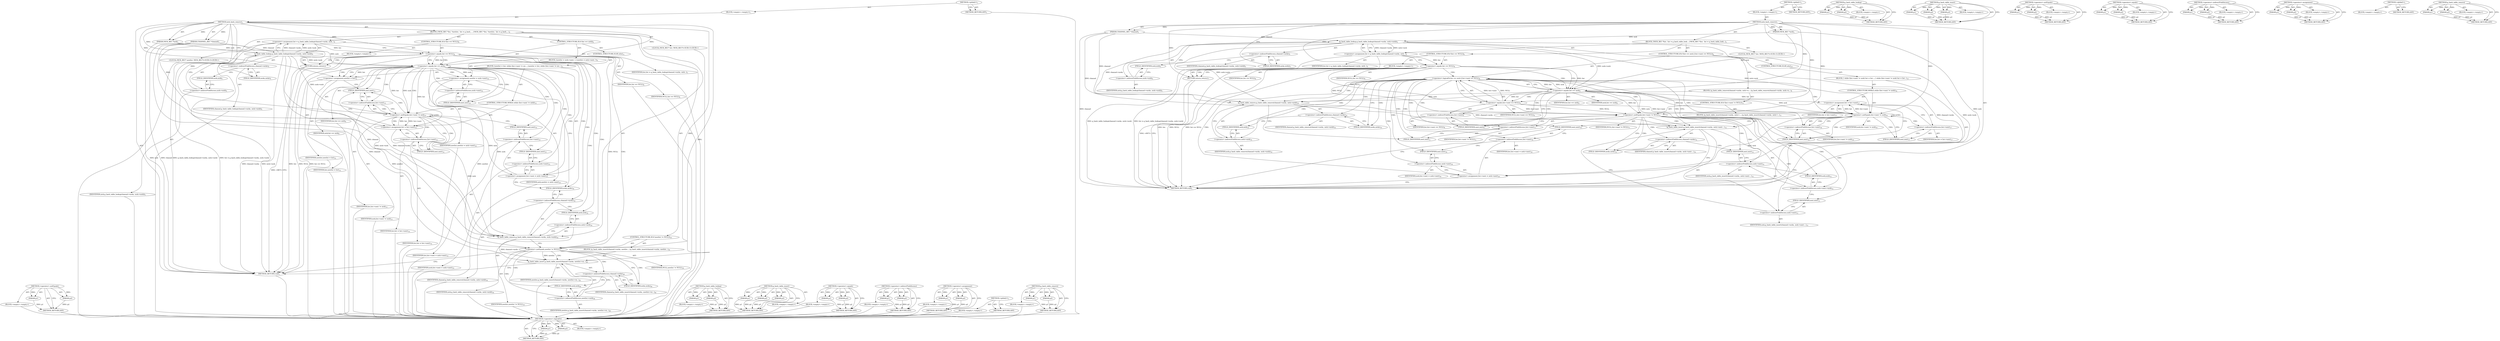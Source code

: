 digraph "g_hash_table_remove" {
vulnerable_124 [label=<(METHOD,&lt;operator&gt;.logicalOr)>];
vulnerable_125 [label=<(PARAM,p1)>];
vulnerable_126 [label=<(PARAM,p2)>];
vulnerable_127 [label=<(BLOCK,&lt;empty&gt;,&lt;empty&gt;)>];
vulnerable_128 [label=<(METHOD_RETURN,ANY)>];
vulnerable_6 [label=<(METHOD,&lt;global&gt;)<SUB>1</SUB>>];
vulnerable_7 [label=<(BLOCK,&lt;empty&gt;,&lt;empty&gt;)<SUB>1</SUB>>];
vulnerable_8 [label=<(METHOD,nick_hash_remove)<SUB>1</SUB>>];
vulnerable_9 [label=<(PARAM,CHANNEL_REC *channel)<SUB>1</SUB>>];
vulnerable_10 [label=<(PARAM,NICK_REC *nick)<SUB>1</SUB>>];
vulnerable_11 [label=<(BLOCK,{
	NICK_REC *list;
 
 	list = g_hash_table_look...,{
	NICK_REC *list;
 
 	list = g_hash_table_look...)<SUB>2</SUB>>];
vulnerable_12 [label="<(LOCAL,NICK_REC* list: NICK_REC*)<SUB>3</SUB>>"];
vulnerable_13 [label=<(&lt;operator&gt;.assignment,list = g_hash_table_lookup(channel-&gt;nicks, nick...)<SUB>5</SUB>>];
vulnerable_14 [label=<(IDENTIFIER,list,list = g_hash_table_lookup(channel-&gt;nicks, nick...)<SUB>5</SUB>>];
vulnerable_15 [label=<(g_hash_table_lookup,g_hash_table_lookup(channel-&gt;nicks, nick-&gt;nick))<SUB>5</SUB>>];
vulnerable_16 [label=<(&lt;operator&gt;.indirectFieldAccess,channel-&gt;nicks)<SUB>5</SUB>>];
vulnerable_17 [label=<(IDENTIFIER,channel,g_hash_table_lookup(channel-&gt;nicks, nick-&gt;nick))<SUB>5</SUB>>];
vulnerable_18 [label=<(FIELD_IDENTIFIER,nicks,nicks)<SUB>5</SUB>>];
vulnerable_19 [label=<(&lt;operator&gt;.indirectFieldAccess,nick-&gt;nick)<SUB>5</SUB>>];
vulnerable_20 [label=<(IDENTIFIER,nick,g_hash_table_lookup(channel-&gt;nicks, nick-&gt;nick))<SUB>5</SUB>>];
vulnerable_21 [label=<(FIELD_IDENTIFIER,nick,nick)<SUB>5</SUB>>];
vulnerable_22 [label=<(CONTROL_STRUCTURE,IF,if (list == NULL))<SUB>6</SUB>>];
vulnerable_23 [label=<(&lt;operator&gt;.equals,list == NULL)<SUB>6</SUB>>];
vulnerable_24 [label=<(IDENTIFIER,list,list == NULL)<SUB>6</SUB>>];
vulnerable_25 [label=<(IDENTIFIER,NULL,list == NULL)<SUB>6</SUB>>];
vulnerable_26 [label=<(BLOCK,&lt;empty&gt;,&lt;empty&gt;)<SUB>7</SUB>>];
vulnerable_27 [label=<(RETURN,return;,return;)<SUB>7</SUB>>];
vulnerable_28 [label=<(CONTROL_STRUCTURE,IF,if (list == nick || list-&gt;next == NULL))<SUB>9</SUB>>];
vulnerable_29 [label=<(&lt;operator&gt;.logicalOr,list == nick || list-&gt;next == NULL)<SUB>9</SUB>>];
vulnerable_30 [label=<(&lt;operator&gt;.equals,list == nick)<SUB>9</SUB>>];
vulnerable_31 [label=<(IDENTIFIER,list,list == nick)<SUB>9</SUB>>];
vulnerable_32 [label=<(IDENTIFIER,nick,list == nick)<SUB>9</SUB>>];
vulnerable_33 [label=<(&lt;operator&gt;.equals,list-&gt;next == NULL)<SUB>9</SUB>>];
vulnerable_34 [label=<(&lt;operator&gt;.indirectFieldAccess,list-&gt;next)<SUB>9</SUB>>];
vulnerable_35 [label=<(IDENTIFIER,list,list-&gt;next == NULL)<SUB>9</SUB>>];
vulnerable_36 [label=<(FIELD_IDENTIFIER,next,next)<SUB>9</SUB>>];
vulnerable_37 [label=<(IDENTIFIER,NULL,list-&gt;next == NULL)<SUB>9</SUB>>];
vulnerable_38 [label=<(BLOCK,{
		g_hash_table_remove(channel-&gt;nicks, nick-&gt;n...,{
		g_hash_table_remove(channel-&gt;nicks, nick-&gt;n...)<SUB>9</SUB>>];
vulnerable_39 [label=<(g_hash_table_remove,g_hash_table_remove(channel-&gt;nicks, nick-&gt;nick))<SUB>10</SUB>>];
vulnerable_40 [label=<(&lt;operator&gt;.indirectFieldAccess,channel-&gt;nicks)<SUB>10</SUB>>];
vulnerable_41 [label=<(IDENTIFIER,channel,g_hash_table_remove(channel-&gt;nicks, nick-&gt;nick))<SUB>10</SUB>>];
vulnerable_42 [label=<(FIELD_IDENTIFIER,nicks,nicks)<SUB>10</SUB>>];
vulnerable_43 [label=<(&lt;operator&gt;.indirectFieldAccess,nick-&gt;nick)<SUB>10</SUB>>];
vulnerable_44 [label=<(IDENTIFIER,nick,g_hash_table_remove(channel-&gt;nicks, nick-&gt;nick))<SUB>10</SUB>>];
vulnerable_45 [label=<(FIELD_IDENTIFIER,nick,nick)<SUB>10</SUB>>];
vulnerable_46 [label=<(CONTROL_STRUCTURE,IF,if (list-&gt;next != NULL))<SUB>11</SUB>>];
vulnerable_47 [label=<(&lt;operator&gt;.notEquals,list-&gt;next != NULL)<SUB>11</SUB>>];
vulnerable_48 [label=<(&lt;operator&gt;.indirectFieldAccess,list-&gt;next)<SUB>11</SUB>>];
vulnerable_49 [label=<(IDENTIFIER,list,list-&gt;next != NULL)<SUB>11</SUB>>];
vulnerable_50 [label=<(FIELD_IDENTIFIER,next,next)<SUB>11</SUB>>];
vulnerable_51 [label=<(IDENTIFIER,NULL,list-&gt;next != NULL)<SUB>11</SUB>>];
vulnerable_52 [label=<(BLOCK,{
			g_hash_table_insert(channel-&gt;nicks, nick-&gt;...,{
			g_hash_table_insert(channel-&gt;nicks, nick-&gt;...)<SUB>11</SUB>>];
vulnerable_53 [label=<(g_hash_table_insert,g_hash_table_insert(channel-&gt;nicks, nick-&gt;next-...)<SUB>12</SUB>>];
vulnerable_54 [label=<(&lt;operator&gt;.indirectFieldAccess,channel-&gt;nicks)<SUB>12</SUB>>];
vulnerable_55 [label=<(IDENTIFIER,channel,g_hash_table_insert(channel-&gt;nicks, nick-&gt;next-...)<SUB>12</SUB>>];
vulnerable_56 [label=<(FIELD_IDENTIFIER,nicks,nicks)<SUB>12</SUB>>];
vulnerable_57 [label=<(&lt;operator&gt;.indirectFieldAccess,nick-&gt;next-&gt;nick)<SUB>12</SUB>>];
vulnerable_58 [label=<(&lt;operator&gt;.indirectFieldAccess,nick-&gt;next)<SUB>12</SUB>>];
vulnerable_59 [label=<(IDENTIFIER,nick,g_hash_table_insert(channel-&gt;nicks, nick-&gt;next-...)<SUB>12</SUB>>];
vulnerable_60 [label=<(FIELD_IDENTIFIER,next,next)<SUB>12</SUB>>];
vulnerable_61 [label=<(FIELD_IDENTIFIER,nick,nick)<SUB>12</SUB>>];
vulnerable_62 [label=<(&lt;operator&gt;.indirectFieldAccess,nick-&gt;next)<SUB>13</SUB>>];
vulnerable_63 [label=<(IDENTIFIER,nick,g_hash_table_insert(channel-&gt;nicks, nick-&gt;next-...)<SUB>13</SUB>>];
vulnerable_64 [label=<(FIELD_IDENTIFIER,next,next)<SUB>13</SUB>>];
vulnerable_65 [label=<(CONTROL_STRUCTURE,ELSE,else)<SUB>15</SUB>>];
vulnerable_66 [label=<(BLOCK,{
 		while (list-&gt;next != nick)
 			list = list...,{
 		while (list-&gt;next != nick)
 			list = list...)<SUB>15</SUB>>];
vulnerable_67 [label=<(CONTROL_STRUCTURE,WHILE,while (list-&gt;next != nick))<SUB>16</SUB>>];
vulnerable_68 [label=<(&lt;operator&gt;.notEquals,list-&gt;next != nick)<SUB>16</SUB>>];
vulnerable_69 [label=<(&lt;operator&gt;.indirectFieldAccess,list-&gt;next)<SUB>16</SUB>>];
vulnerable_70 [label=<(IDENTIFIER,list,list-&gt;next != nick)<SUB>16</SUB>>];
vulnerable_71 [label=<(FIELD_IDENTIFIER,next,next)<SUB>16</SUB>>];
vulnerable_72 [label=<(IDENTIFIER,nick,list-&gt;next != nick)<SUB>16</SUB>>];
vulnerable_73 [label=<(&lt;operator&gt;.assignment,list = list-&gt;next)<SUB>17</SUB>>];
vulnerable_74 [label=<(IDENTIFIER,list,list = list-&gt;next)<SUB>17</SUB>>];
vulnerable_75 [label=<(&lt;operator&gt;.indirectFieldAccess,list-&gt;next)<SUB>17</SUB>>];
vulnerable_76 [label=<(IDENTIFIER,list,list = list-&gt;next)<SUB>17</SUB>>];
vulnerable_77 [label=<(FIELD_IDENTIFIER,next,next)<SUB>17</SUB>>];
vulnerable_78 [label=<(&lt;operator&gt;.assignment,list-&gt;next = nick-&gt;next)<SUB>18</SUB>>];
vulnerable_79 [label=<(&lt;operator&gt;.indirectFieldAccess,list-&gt;next)<SUB>18</SUB>>];
vulnerable_80 [label=<(IDENTIFIER,list,list-&gt;next = nick-&gt;next)<SUB>18</SUB>>];
vulnerable_81 [label=<(FIELD_IDENTIFIER,next,next)<SUB>18</SUB>>];
vulnerable_82 [label=<(&lt;operator&gt;.indirectFieldAccess,nick-&gt;next)<SUB>18</SUB>>];
vulnerable_83 [label=<(IDENTIFIER,nick,list-&gt;next = nick-&gt;next)<SUB>18</SUB>>];
vulnerable_84 [label=<(FIELD_IDENTIFIER,next,next)<SUB>18</SUB>>];
vulnerable_85 [label=<(METHOD_RETURN,void)<SUB>1</SUB>>];
vulnerable_87 [label=<(METHOD_RETURN,ANY)<SUB>1</SUB>>];
vulnerable_109 [label=<(METHOD,g_hash_table_lookup)>];
vulnerable_110 [label=<(PARAM,p1)>];
vulnerable_111 [label=<(PARAM,p2)>];
vulnerable_112 [label=<(BLOCK,&lt;empty&gt;,&lt;empty&gt;)>];
vulnerable_113 [label=<(METHOD_RETURN,ANY)>];
vulnerable_139 [label=<(METHOD,g_hash_table_insert)>];
vulnerable_140 [label=<(PARAM,p1)>];
vulnerable_141 [label=<(PARAM,p2)>];
vulnerable_142 [label=<(PARAM,p3)>];
vulnerable_143 [label=<(BLOCK,&lt;empty&gt;,&lt;empty&gt;)>];
vulnerable_144 [label=<(METHOD_RETURN,ANY)>];
vulnerable_134 [label=<(METHOD,&lt;operator&gt;.notEquals)>];
vulnerable_135 [label=<(PARAM,p1)>];
vulnerable_136 [label=<(PARAM,p2)>];
vulnerable_137 [label=<(BLOCK,&lt;empty&gt;,&lt;empty&gt;)>];
vulnerable_138 [label=<(METHOD_RETURN,ANY)>];
vulnerable_119 [label=<(METHOD,&lt;operator&gt;.equals)>];
vulnerable_120 [label=<(PARAM,p1)>];
vulnerable_121 [label=<(PARAM,p2)>];
vulnerable_122 [label=<(BLOCK,&lt;empty&gt;,&lt;empty&gt;)>];
vulnerable_123 [label=<(METHOD_RETURN,ANY)>];
vulnerable_114 [label=<(METHOD,&lt;operator&gt;.indirectFieldAccess)>];
vulnerable_115 [label=<(PARAM,p1)>];
vulnerable_116 [label=<(PARAM,p2)>];
vulnerable_117 [label=<(BLOCK,&lt;empty&gt;,&lt;empty&gt;)>];
vulnerable_118 [label=<(METHOD_RETURN,ANY)>];
vulnerable_104 [label=<(METHOD,&lt;operator&gt;.assignment)>];
vulnerable_105 [label=<(PARAM,p1)>];
vulnerable_106 [label=<(PARAM,p2)>];
vulnerable_107 [label=<(BLOCK,&lt;empty&gt;,&lt;empty&gt;)>];
vulnerable_108 [label=<(METHOD_RETURN,ANY)>];
vulnerable_98 [label=<(METHOD,&lt;global&gt;)<SUB>1</SUB>>];
vulnerable_99 [label=<(BLOCK,&lt;empty&gt;,&lt;empty&gt;)>];
vulnerable_100 [label=<(METHOD_RETURN,ANY)>];
vulnerable_129 [label=<(METHOD,g_hash_table_remove)>];
vulnerable_130 [label=<(PARAM,p1)>];
vulnerable_131 [label=<(PARAM,p2)>];
vulnerable_132 [label=<(BLOCK,&lt;empty&gt;,&lt;empty&gt;)>];
vulnerable_133 [label=<(METHOD_RETURN,ANY)>];
fixed_121 [label=<(METHOD,&lt;operator&gt;.notEquals)>];
fixed_122 [label=<(PARAM,p1)>];
fixed_123 [label=<(PARAM,p2)>];
fixed_124 [label=<(BLOCK,&lt;empty&gt;,&lt;empty&gt;)>];
fixed_125 [label=<(METHOD_RETURN,ANY)>];
fixed_6 [label=<(METHOD,&lt;global&gt;)<SUB>1</SUB>>];
fixed_7 [label=<(BLOCK,&lt;empty&gt;,&lt;empty&gt;)<SUB>1</SUB>>];
fixed_8 [label=<(METHOD,nick_hash_remove)<SUB>1</SUB>>];
fixed_9 [label=<(PARAM,CHANNEL_REC *channel)<SUB>1</SUB>>];
fixed_10 [label=<(PARAM,NICK_REC *nick)<SUB>1</SUB>>];
fixed_11 [label=<(BLOCK,{
	NICK_REC *list, *newlist;
 
 	list = g_hash_...,{
	NICK_REC *list, *newlist;
 
 	list = g_hash_...)<SUB>2</SUB>>];
fixed_12 [label="<(LOCAL,NICK_REC* list: NICK_REC*)<SUB>3</SUB>>"];
fixed_13 [label="<(LOCAL,NICK_REC* newlist: NICK_REC*)<SUB>3</SUB>>"];
fixed_14 [label=<(&lt;operator&gt;.assignment,list = g_hash_table_lookup(channel-&gt;nicks, nick...)<SUB>5</SUB>>];
fixed_15 [label=<(IDENTIFIER,list,list = g_hash_table_lookup(channel-&gt;nicks, nick...)<SUB>5</SUB>>];
fixed_16 [label=<(g_hash_table_lookup,g_hash_table_lookup(channel-&gt;nicks, nick-&gt;nick))<SUB>5</SUB>>];
fixed_17 [label=<(&lt;operator&gt;.indirectFieldAccess,channel-&gt;nicks)<SUB>5</SUB>>];
fixed_18 [label=<(IDENTIFIER,channel,g_hash_table_lookup(channel-&gt;nicks, nick-&gt;nick))<SUB>5</SUB>>];
fixed_19 [label=<(FIELD_IDENTIFIER,nicks,nicks)<SUB>5</SUB>>];
fixed_20 [label=<(&lt;operator&gt;.indirectFieldAccess,nick-&gt;nick)<SUB>5</SUB>>];
fixed_21 [label=<(IDENTIFIER,nick,g_hash_table_lookup(channel-&gt;nicks, nick-&gt;nick))<SUB>5</SUB>>];
fixed_22 [label=<(FIELD_IDENTIFIER,nick,nick)<SUB>5</SUB>>];
fixed_23 [label=<(CONTROL_STRUCTURE,IF,if (list == NULL))<SUB>6</SUB>>];
fixed_24 [label=<(&lt;operator&gt;.equals,list == NULL)<SUB>6</SUB>>];
fixed_25 [label=<(IDENTIFIER,list,list == NULL)<SUB>6</SUB>>];
fixed_26 [label=<(IDENTIFIER,NULL,list == NULL)<SUB>6</SUB>>];
fixed_27 [label=<(BLOCK,&lt;empty&gt;,&lt;empty&gt;)<SUB>7</SUB>>];
fixed_28 [label=<(RETURN,return;,return;)<SUB>7</SUB>>];
fixed_29 [label=<(CONTROL_STRUCTURE,IF,if (list == nick))<SUB>9</SUB>>];
fixed_30 [label=<(&lt;operator&gt;.equals,list == nick)<SUB>9</SUB>>];
fixed_31 [label=<(IDENTIFIER,list,list == nick)<SUB>9</SUB>>];
fixed_32 [label=<(IDENTIFIER,nick,list == nick)<SUB>9</SUB>>];
fixed_33 [label=<(BLOCK,{
		newlist = nick-&gt;next;
 	},{
		newlist = nick-&gt;next;
 	})<SUB>9</SUB>>];
fixed_34 [label=<(&lt;operator&gt;.assignment,newlist = nick-&gt;next)<SUB>10</SUB>>];
fixed_35 [label=<(IDENTIFIER,newlist,newlist = nick-&gt;next)<SUB>10</SUB>>];
fixed_36 [label=<(&lt;operator&gt;.indirectFieldAccess,nick-&gt;next)<SUB>10</SUB>>];
fixed_37 [label=<(IDENTIFIER,nick,newlist = nick-&gt;next)<SUB>10</SUB>>];
fixed_38 [label=<(FIELD_IDENTIFIER,next,next)<SUB>10</SUB>>];
fixed_39 [label=<(CONTROL_STRUCTURE,ELSE,else)<SUB>11</SUB>>];
fixed_40 [label=<(BLOCK,{
		newlist = list;
 		while (list-&gt;next != nic...,{
		newlist = list;
 		while (list-&gt;next != nic...)<SUB>11</SUB>>];
fixed_41 [label=<(&lt;operator&gt;.assignment,newlist = list)<SUB>12</SUB>>];
fixed_42 [label=<(IDENTIFIER,newlist,newlist = list)<SUB>12</SUB>>];
fixed_43 [label=<(IDENTIFIER,list,newlist = list)<SUB>12</SUB>>];
fixed_44 [label=<(CONTROL_STRUCTURE,WHILE,while (list-&gt;next != nick))<SUB>13</SUB>>];
fixed_45 [label=<(&lt;operator&gt;.notEquals,list-&gt;next != nick)<SUB>13</SUB>>];
fixed_46 [label=<(&lt;operator&gt;.indirectFieldAccess,list-&gt;next)<SUB>13</SUB>>];
fixed_47 [label=<(IDENTIFIER,list,list-&gt;next != nick)<SUB>13</SUB>>];
fixed_48 [label=<(FIELD_IDENTIFIER,next,next)<SUB>13</SUB>>];
fixed_49 [label=<(IDENTIFIER,nick,list-&gt;next != nick)<SUB>13</SUB>>];
fixed_50 [label=<(&lt;operator&gt;.assignment,list = list-&gt;next)<SUB>14</SUB>>];
fixed_51 [label=<(IDENTIFIER,list,list = list-&gt;next)<SUB>14</SUB>>];
fixed_52 [label=<(&lt;operator&gt;.indirectFieldAccess,list-&gt;next)<SUB>14</SUB>>];
fixed_53 [label=<(IDENTIFIER,list,list = list-&gt;next)<SUB>14</SUB>>];
fixed_54 [label=<(FIELD_IDENTIFIER,next,next)<SUB>14</SUB>>];
fixed_55 [label=<(&lt;operator&gt;.assignment,list-&gt;next = nick-&gt;next)<SUB>15</SUB>>];
fixed_56 [label=<(&lt;operator&gt;.indirectFieldAccess,list-&gt;next)<SUB>15</SUB>>];
fixed_57 [label=<(IDENTIFIER,list,list-&gt;next = nick-&gt;next)<SUB>15</SUB>>];
fixed_58 [label=<(FIELD_IDENTIFIER,next,next)<SUB>15</SUB>>];
fixed_59 [label=<(&lt;operator&gt;.indirectFieldAccess,nick-&gt;next)<SUB>15</SUB>>];
fixed_60 [label=<(IDENTIFIER,nick,list-&gt;next = nick-&gt;next)<SUB>15</SUB>>];
fixed_61 [label=<(FIELD_IDENTIFIER,next,next)<SUB>15</SUB>>];
fixed_62 [label=<(g_hash_table_remove,g_hash_table_remove(channel-&gt;nicks, nick-&gt;nick))<SUB>18</SUB>>];
fixed_63 [label=<(&lt;operator&gt;.indirectFieldAccess,channel-&gt;nicks)<SUB>18</SUB>>];
fixed_64 [label=<(IDENTIFIER,channel,g_hash_table_remove(channel-&gt;nicks, nick-&gt;nick))<SUB>18</SUB>>];
fixed_65 [label=<(FIELD_IDENTIFIER,nicks,nicks)<SUB>18</SUB>>];
fixed_66 [label=<(&lt;operator&gt;.indirectFieldAccess,nick-&gt;nick)<SUB>18</SUB>>];
fixed_67 [label=<(IDENTIFIER,nick,g_hash_table_remove(channel-&gt;nicks, nick-&gt;nick))<SUB>18</SUB>>];
fixed_68 [label=<(FIELD_IDENTIFIER,nick,nick)<SUB>18</SUB>>];
fixed_69 [label=<(CONTROL_STRUCTURE,IF,if (newlist != NULL))<SUB>19</SUB>>];
fixed_70 [label=<(&lt;operator&gt;.notEquals,newlist != NULL)<SUB>19</SUB>>];
fixed_71 [label=<(IDENTIFIER,newlist,newlist != NULL)<SUB>19</SUB>>];
fixed_72 [label=<(IDENTIFIER,NULL,newlist != NULL)<SUB>19</SUB>>];
fixed_73 [label=<(BLOCK,{
		g_hash_table_insert(channel-&gt;nicks, newlist...,{
		g_hash_table_insert(channel-&gt;nicks, newlist...)<SUB>19</SUB>>];
fixed_74 [label=<(g_hash_table_insert,g_hash_table_insert(channel-&gt;nicks, newlist-&gt;ni...)<SUB>20</SUB>>];
fixed_75 [label=<(&lt;operator&gt;.indirectFieldAccess,channel-&gt;nicks)<SUB>20</SUB>>];
fixed_76 [label=<(IDENTIFIER,channel,g_hash_table_insert(channel-&gt;nicks, newlist-&gt;ni...)<SUB>20</SUB>>];
fixed_77 [label=<(FIELD_IDENTIFIER,nicks,nicks)<SUB>20</SUB>>];
fixed_78 [label=<(&lt;operator&gt;.indirectFieldAccess,newlist-&gt;nick)<SUB>20</SUB>>];
fixed_79 [label=<(IDENTIFIER,newlist,g_hash_table_insert(channel-&gt;nicks, newlist-&gt;ni...)<SUB>20</SUB>>];
fixed_80 [label=<(FIELD_IDENTIFIER,nick,nick)<SUB>20</SUB>>];
fixed_81 [label=<(IDENTIFIER,newlist,g_hash_table_insert(channel-&gt;nicks, newlist-&gt;ni...)<SUB>21</SUB>>];
fixed_82 [label=<(METHOD_RETURN,void)<SUB>1</SUB>>];
fixed_84 [label=<(METHOD_RETURN,ANY)<SUB>1</SUB>>];
fixed_106 [label=<(METHOD,g_hash_table_lookup)>];
fixed_107 [label=<(PARAM,p1)>];
fixed_108 [label=<(PARAM,p2)>];
fixed_109 [label=<(BLOCK,&lt;empty&gt;,&lt;empty&gt;)>];
fixed_110 [label=<(METHOD_RETURN,ANY)>];
fixed_131 [label=<(METHOD,g_hash_table_insert)>];
fixed_132 [label=<(PARAM,p1)>];
fixed_133 [label=<(PARAM,p2)>];
fixed_134 [label=<(PARAM,p3)>];
fixed_135 [label=<(BLOCK,&lt;empty&gt;,&lt;empty&gt;)>];
fixed_136 [label=<(METHOD_RETURN,ANY)>];
fixed_116 [label=<(METHOD,&lt;operator&gt;.equals)>];
fixed_117 [label=<(PARAM,p1)>];
fixed_118 [label=<(PARAM,p2)>];
fixed_119 [label=<(BLOCK,&lt;empty&gt;,&lt;empty&gt;)>];
fixed_120 [label=<(METHOD_RETURN,ANY)>];
fixed_111 [label=<(METHOD,&lt;operator&gt;.indirectFieldAccess)>];
fixed_112 [label=<(PARAM,p1)>];
fixed_113 [label=<(PARAM,p2)>];
fixed_114 [label=<(BLOCK,&lt;empty&gt;,&lt;empty&gt;)>];
fixed_115 [label=<(METHOD_RETURN,ANY)>];
fixed_101 [label=<(METHOD,&lt;operator&gt;.assignment)>];
fixed_102 [label=<(PARAM,p1)>];
fixed_103 [label=<(PARAM,p2)>];
fixed_104 [label=<(BLOCK,&lt;empty&gt;,&lt;empty&gt;)>];
fixed_105 [label=<(METHOD_RETURN,ANY)>];
fixed_95 [label=<(METHOD,&lt;global&gt;)<SUB>1</SUB>>];
fixed_96 [label=<(BLOCK,&lt;empty&gt;,&lt;empty&gt;)>];
fixed_97 [label=<(METHOD_RETURN,ANY)>];
fixed_126 [label=<(METHOD,g_hash_table_remove)>];
fixed_127 [label=<(PARAM,p1)>];
fixed_128 [label=<(PARAM,p2)>];
fixed_129 [label=<(BLOCK,&lt;empty&gt;,&lt;empty&gt;)>];
fixed_130 [label=<(METHOD_RETURN,ANY)>];
vulnerable_124 -> vulnerable_125  [key=0, label="AST: "];
vulnerable_124 -> vulnerable_125  [key=1, label="DDG: "];
vulnerable_124 -> vulnerable_127  [key=0, label="AST: "];
vulnerable_124 -> vulnerable_126  [key=0, label="AST: "];
vulnerable_124 -> vulnerable_126  [key=1, label="DDG: "];
vulnerable_124 -> vulnerable_128  [key=0, label="AST: "];
vulnerable_124 -> vulnerable_128  [key=1, label="CFG: "];
vulnerable_125 -> vulnerable_128  [key=0, label="DDG: p1"];
vulnerable_126 -> vulnerable_128  [key=0, label="DDG: p2"];
vulnerable_6 -> vulnerable_7  [key=0, label="AST: "];
vulnerable_6 -> vulnerable_87  [key=0, label="AST: "];
vulnerable_6 -> vulnerable_87  [key=1, label="CFG: "];
vulnerable_7 -> vulnerable_8  [key=0, label="AST: "];
vulnerable_8 -> vulnerable_9  [key=0, label="AST: "];
vulnerable_8 -> vulnerable_9  [key=1, label="DDG: "];
vulnerable_8 -> vulnerable_10  [key=0, label="AST: "];
vulnerable_8 -> vulnerable_10  [key=1, label="DDG: "];
vulnerable_8 -> vulnerable_11  [key=0, label="AST: "];
vulnerable_8 -> vulnerable_85  [key=0, label="AST: "];
vulnerable_8 -> vulnerable_18  [key=0, label="CFG: "];
vulnerable_8 -> vulnerable_23  [key=0, label="DDG: "];
vulnerable_8 -> vulnerable_27  [key=0, label="DDG: "];
vulnerable_8 -> vulnerable_30  [key=0, label="DDG: "];
vulnerable_8 -> vulnerable_33  [key=0, label="DDG: "];
vulnerable_8 -> vulnerable_47  [key=0, label="DDG: "];
vulnerable_8 -> vulnerable_68  [key=0, label="DDG: "];
vulnerable_9 -> vulnerable_85  [key=0, label="DDG: channel"];
vulnerable_9 -> vulnerable_15  [key=0, label="DDG: channel"];
vulnerable_9 -> vulnerable_39  [key=0, label="DDG: channel"];
vulnerable_9 -> vulnerable_53  [key=0, label="DDG: channel"];
vulnerable_10 -> vulnerable_85  [key=0, label="DDG: nick"];
vulnerable_10 -> vulnerable_15  [key=0, label="DDG: nick"];
vulnerable_10 -> vulnerable_30  [key=0, label="DDG: nick"];
vulnerable_11 -> vulnerable_12  [key=0, label="AST: "];
vulnerable_11 -> vulnerable_13  [key=0, label="AST: "];
vulnerable_11 -> vulnerable_22  [key=0, label="AST: "];
vulnerable_11 -> vulnerable_28  [key=0, label="AST: "];
vulnerable_13 -> vulnerable_14  [key=0, label="AST: "];
vulnerable_13 -> vulnerable_15  [key=0, label="AST: "];
vulnerable_13 -> vulnerable_23  [key=0, label="CFG: "];
vulnerable_13 -> vulnerable_23  [key=1, label="DDG: list"];
vulnerable_13 -> vulnerable_85  [key=0, label="DDG: g_hash_table_lookup(channel-&gt;nicks, nick-&gt;nick)"];
vulnerable_13 -> vulnerable_85  [key=1, label="DDG: list = g_hash_table_lookup(channel-&gt;nicks, nick-&gt;nick)"];
vulnerable_15 -> vulnerable_16  [key=0, label="AST: "];
vulnerable_15 -> vulnerable_19  [key=0, label="AST: "];
vulnerable_15 -> vulnerable_13  [key=0, label="CFG: "];
vulnerable_15 -> vulnerable_13  [key=1, label="DDG: channel-&gt;nicks"];
vulnerable_15 -> vulnerable_13  [key=2, label="DDG: nick-&gt;nick"];
vulnerable_15 -> vulnerable_85  [key=0, label="DDG: channel-&gt;nicks"];
vulnerable_15 -> vulnerable_85  [key=1, label="DDG: nick-&gt;nick"];
vulnerable_15 -> vulnerable_30  [key=0, label="DDG: nick-&gt;nick"];
vulnerable_15 -> vulnerable_39  [key=0, label="DDG: channel-&gt;nicks"];
vulnerable_15 -> vulnerable_39  [key=1, label="DDG: nick-&gt;nick"];
vulnerable_15 -> vulnerable_68  [key=0, label="DDG: nick-&gt;nick"];
vulnerable_16 -> vulnerable_17  [key=0, label="AST: "];
vulnerable_16 -> vulnerable_18  [key=0, label="AST: "];
vulnerable_16 -> vulnerable_21  [key=0, label="CFG: "];
vulnerable_18 -> vulnerable_16  [key=0, label="CFG: "];
vulnerable_19 -> vulnerable_20  [key=0, label="AST: "];
vulnerable_19 -> vulnerable_21  [key=0, label="AST: "];
vulnerable_19 -> vulnerable_15  [key=0, label="CFG: "];
vulnerable_21 -> vulnerable_19  [key=0, label="CFG: "];
vulnerable_22 -> vulnerable_23  [key=0, label="AST: "];
vulnerable_22 -> vulnerable_26  [key=0, label="AST: "];
vulnerable_23 -> vulnerable_24  [key=0, label="AST: "];
vulnerable_23 -> vulnerable_25  [key=0, label="AST: "];
vulnerable_23 -> vulnerable_27  [key=0, label="CFG: "];
vulnerable_23 -> vulnerable_27  [key=1, label="CDG: "];
vulnerable_23 -> vulnerable_30  [key=0, label="CFG: "];
vulnerable_23 -> vulnerable_30  [key=1, label="DDG: list"];
vulnerable_23 -> vulnerable_30  [key=2, label="CDG: "];
vulnerable_23 -> vulnerable_85  [key=0, label="DDG: list"];
vulnerable_23 -> vulnerable_85  [key=1, label="DDG: NULL"];
vulnerable_23 -> vulnerable_85  [key=2, label="DDG: list == NULL"];
vulnerable_23 -> vulnerable_33  [key=0, label="DDG: NULL"];
vulnerable_23 -> vulnerable_47  [key=0, label="DDG: NULL"];
vulnerable_23 -> vulnerable_29  [key=0, label="CDG: "];
vulnerable_26 -> vulnerable_27  [key=0, label="AST: "];
vulnerable_27 -> vulnerable_85  [key=0, label="CFG: "];
vulnerable_27 -> vulnerable_85  [key=1, label="DDG: &lt;RET&gt;"];
vulnerable_28 -> vulnerable_29  [key=0, label="AST: "];
vulnerable_28 -> vulnerable_38  [key=0, label="AST: "];
vulnerable_28 -> vulnerable_65  [key=0, label="AST: "];
vulnerable_29 -> vulnerable_30  [key=0, label="AST: "];
vulnerable_29 -> vulnerable_33  [key=0, label="AST: "];
vulnerable_29 -> vulnerable_42  [key=0, label="CFG: "];
vulnerable_29 -> vulnerable_42  [key=1, label="CDG: "];
vulnerable_29 -> vulnerable_71  [key=0, label="CFG: "];
vulnerable_29 -> vulnerable_71  [key=1, label="CDG: "];
vulnerable_29 -> vulnerable_47  [key=0, label="CDG: "];
vulnerable_29 -> vulnerable_48  [key=0, label="CDG: "];
vulnerable_29 -> vulnerable_68  [key=0, label="CDG: "];
vulnerable_29 -> vulnerable_81  [key=0, label="CDG: "];
vulnerable_29 -> vulnerable_84  [key=0, label="CDG: "];
vulnerable_29 -> vulnerable_69  [key=0, label="CDG: "];
vulnerable_29 -> vulnerable_45  [key=0, label="CDG: "];
vulnerable_29 -> vulnerable_40  [key=0, label="CDG: "];
vulnerable_29 -> vulnerable_50  [key=0, label="CDG: "];
vulnerable_29 -> vulnerable_82  [key=0, label="CDG: "];
vulnerable_29 -> vulnerable_79  [key=0, label="CDG: "];
vulnerable_29 -> vulnerable_43  [key=0, label="CDG: "];
vulnerable_29 -> vulnerable_78  [key=0, label="CDG: "];
vulnerable_29 -> vulnerable_39  [key=0, label="CDG: "];
vulnerable_30 -> vulnerable_31  [key=0, label="AST: "];
vulnerable_30 -> vulnerable_32  [key=0, label="AST: "];
vulnerable_30 -> vulnerable_29  [key=0, label="CFG: "];
vulnerable_30 -> vulnerable_29  [key=1, label="DDG: list"];
vulnerable_30 -> vulnerable_29  [key=2, label="DDG: nick"];
vulnerable_30 -> vulnerable_36  [key=0, label="CFG: "];
vulnerable_30 -> vulnerable_36  [key=1, label="CDG: "];
vulnerable_30 -> vulnerable_33  [key=0, label="DDG: list"];
vulnerable_30 -> vulnerable_33  [key=1, label="CDG: "];
vulnerable_30 -> vulnerable_39  [key=0, label="DDG: nick"];
vulnerable_30 -> vulnerable_47  [key=0, label="DDG: list"];
vulnerable_30 -> vulnerable_73  [key=0, label="DDG: list"];
vulnerable_30 -> vulnerable_53  [key=0, label="DDG: nick"];
vulnerable_30 -> vulnerable_68  [key=0, label="DDG: list"];
vulnerable_30 -> vulnerable_68  [key=1, label="DDG: nick"];
vulnerable_30 -> vulnerable_34  [key=0, label="CDG: "];
vulnerable_33 -> vulnerable_34  [key=0, label="AST: "];
vulnerable_33 -> vulnerable_37  [key=0, label="AST: "];
vulnerable_33 -> vulnerable_29  [key=0, label="CFG: "];
vulnerable_33 -> vulnerable_29  [key=1, label="DDG: list-&gt;next"];
vulnerable_33 -> vulnerable_29  [key=2, label="DDG: NULL"];
vulnerable_33 -> vulnerable_47  [key=0, label="DDG: list-&gt;next"];
vulnerable_33 -> vulnerable_47  [key=1, label="DDG: NULL"];
vulnerable_33 -> vulnerable_68  [key=0, label="DDG: list-&gt;next"];
vulnerable_34 -> vulnerable_35  [key=0, label="AST: "];
vulnerable_34 -> vulnerable_36  [key=0, label="AST: "];
vulnerable_34 -> vulnerable_33  [key=0, label="CFG: "];
vulnerable_36 -> vulnerable_34  [key=0, label="CFG: "];
vulnerable_38 -> vulnerable_39  [key=0, label="AST: "];
vulnerable_38 -> vulnerable_46  [key=0, label="AST: "];
vulnerable_39 -> vulnerable_40  [key=0, label="AST: "];
vulnerable_39 -> vulnerable_43  [key=0, label="AST: "];
vulnerable_39 -> vulnerable_50  [key=0, label="CFG: "];
vulnerable_39 -> vulnerable_53  [key=0, label="DDG: channel-&gt;nicks"];
vulnerable_40 -> vulnerable_41  [key=0, label="AST: "];
vulnerable_40 -> vulnerable_42  [key=0, label="AST: "];
vulnerable_40 -> vulnerable_45  [key=0, label="CFG: "];
vulnerable_42 -> vulnerable_40  [key=0, label="CFG: "];
vulnerable_43 -> vulnerable_44  [key=0, label="AST: "];
vulnerable_43 -> vulnerable_45  [key=0, label="AST: "];
vulnerable_43 -> vulnerable_39  [key=0, label="CFG: "];
vulnerable_45 -> vulnerable_43  [key=0, label="CFG: "];
vulnerable_46 -> vulnerable_47  [key=0, label="AST: "];
vulnerable_46 -> vulnerable_52  [key=0, label="AST: "];
vulnerable_47 -> vulnerable_48  [key=0, label="AST: "];
vulnerable_47 -> vulnerable_51  [key=0, label="AST: "];
vulnerable_47 -> vulnerable_85  [key=0, label="CFG: "];
vulnerable_47 -> vulnerable_56  [key=0, label="CFG: "];
vulnerable_47 -> vulnerable_56  [key=1, label="CDG: "];
vulnerable_47 -> vulnerable_60  [key=0, label="CDG: "];
vulnerable_47 -> vulnerable_64  [key=0, label="CDG: "];
vulnerable_47 -> vulnerable_57  [key=0, label="CDG: "];
vulnerable_47 -> vulnerable_54  [key=0, label="CDG: "];
vulnerable_47 -> vulnerable_58  [key=0, label="CDG: "];
vulnerable_47 -> vulnerable_61  [key=0, label="CDG: "];
vulnerable_47 -> vulnerable_53  [key=0, label="CDG: "];
vulnerable_47 -> vulnerable_62  [key=0, label="CDG: "];
vulnerable_48 -> vulnerable_49  [key=0, label="AST: "];
vulnerable_48 -> vulnerable_50  [key=0, label="AST: "];
vulnerable_48 -> vulnerable_47  [key=0, label="CFG: "];
vulnerable_50 -> vulnerable_48  [key=0, label="CFG: "];
vulnerable_52 -> vulnerable_53  [key=0, label="AST: "];
vulnerable_53 -> vulnerable_54  [key=0, label="AST: "];
vulnerable_53 -> vulnerable_57  [key=0, label="AST: "];
vulnerable_53 -> vulnerable_62  [key=0, label="AST: "];
vulnerable_53 -> vulnerable_85  [key=0, label="CFG: "];
vulnerable_54 -> vulnerable_55  [key=0, label="AST: "];
vulnerable_54 -> vulnerable_56  [key=0, label="AST: "];
vulnerable_54 -> vulnerable_60  [key=0, label="CFG: "];
vulnerable_56 -> vulnerable_54  [key=0, label="CFG: "];
vulnerable_57 -> vulnerable_58  [key=0, label="AST: "];
vulnerable_57 -> vulnerable_61  [key=0, label="AST: "];
vulnerable_57 -> vulnerable_64  [key=0, label="CFG: "];
vulnerable_58 -> vulnerable_59  [key=0, label="AST: "];
vulnerable_58 -> vulnerable_60  [key=0, label="AST: "];
vulnerable_58 -> vulnerable_61  [key=0, label="CFG: "];
vulnerable_60 -> vulnerable_58  [key=0, label="CFG: "];
vulnerable_61 -> vulnerable_57  [key=0, label="CFG: "];
vulnerable_62 -> vulnerable_63  [key=0, label="AST: "];
vulnerable_62 -> vulnerable_64  [key=0, label="AST: "];
vulnerable_62 -> vulnerable_53  [key=0, label="CFG: "];
vulnerable_64 -> vulnerable_62  [key=0, label="CFG: "];
vulnerable_65 -> vulnerable_66  [key=0, label="AST: "];
vulnerable_66 -> vulnerable_67  [key=0, label="AST: "];
vulnerable_66 -> vulnerable_78  [key=0, label="AST: "];
vulnerable_67 -> vulnerable_68  [key=0, label="AST: "];
vulnerable_67 -> vulnerable_73  [key=0, label="AST: "];
vulnerable_68 -> vulnerable_69  [key=0, label="AST: "];
vulnerable_68 -> vulnerable_69  [key=1, label="CDG: "];
vulnerable_68 -> vulnerable_72  [key=0, label="AST: "];
vulnerable_68 -> vulnerable_77  [key=0, label="CFG: "];
vulnerable_68 -> vulnerable_77  [key=1, label="CDG: "];
vulnerable_68 -> vulnerable_81  [key=0, label="CFG: "];
vulnerable_68 -> vulnerable_78  [key=0, label="DDG: nick"];
vulnerable_68 -> vulnerable_73  [key=0, label="DDG: list-&gt;next"];
vulnerable_68 -> vulnerable_73  [key=1, label="CDG: "];
vulnerable_68 -> vulnerable_68  [key=0, label="CDG: "];
vulnerable_68 -> vulnerable_75  [key=0, label="CDG: "];
vulnerable_68 -> vulnerable_71  [key=0, label="CDG: "];
vulnerable_69 -> vulnerable_70  [key=0, label="AST: "];
vulnerable_69 -> vulnerable_71  [key=0, label="AST: "];
vulnerable_69 -> vulnerable_68  [key=0, label="CFG: "];
vulnerable_71 -> vulnerable_69  [key=0, label="CFG: "];
vulnerable_73 -> vulnerable_74  [key=0, label="AST: "];
vulnerable_73 -> vulnerable_75  [key=0, label="AST: "];
vulnerable_73 -> vulnerable_71  [key=0, label="CFG: "];
vulnerable_73 -> vulnerable_68  [key=0, label="DDG: list"];
vulnerable_75 -> vulnerable_76  [key=0, label="AST: "];
vulnerable_75 -> vulnerable_77  [key=0, label="AST: "];
vulnerable_75 -> vulnerable_73  [key=0, label="CFG: "];
vulnerable_77 -> vulnerable_75  [key=0, label="CFG: "];
vulnerable_78 -> vulnerable_79  [key=0, label="AST: "];
vulnerable_78 -> vulnerable_82  [key=0, label="AST: "];
vulnerable_78 -> vulnerable_85  [key=0, label="CFG: "];
vulnerable_79 -> vulnerable_80  [key=0, label="AST: "];
vulnerable_79 -> vulnerable_81  [key=0, label="AST: "];
vulnerable_79 -> vulnerable_84  [key=0, label="CFG: "];
vulnerable_81 -> vulnerable_79  [key=0, label="CFG: "];
vulnerable_82 -> vulnerable_83  [key=0, label="AST: "];
vulnerable_82 -> vulnerable_84  [key=0, label="AST: "];
vulnerable_82 -> vulnerable_78  [key=0, label="CFG: "];
vulnerable_84 -> vulnerable_82  [key=0, label="CFG: "];
vulnerable_109 -> vulnerable_110  [key=0, label="AST: "];
vulnerable_109 -> vulnerable_110  [key=1, label="DDG: "];
vulnerable_109 -> vulnerable_112  [key=0, label="AST: "];
vulnerable_109 -> vulnerable_111  [key=0, label="AST: "];
vulnerable_109 -> vulnerable_111  [key=1, label="DDG: "];
vulnerable_109 -> vulnerable_113  [key=0, label="AST: "];
vulnerable_109 -> vulnerable_113  [key=1, label="CFG: "];
vulnerable_110 -> vulnerable_113  [key=0, label="DDG: p1"];
vulnerable_111 -> vulnerable_113  [key=0, label="DDG: p2"];
vulnerable_139 -> vulnerable_140  [key=0, label="AST: "];
vulnerable_139 -> vulnerable_140  [key=1, label="DDG: "];
vulnerable_139 -> vulnerable_143  [key=0, label="AST: "];
vulnerable_139 -> vulnerable_141  [key=0, label="AST: "];
vulnerable_139 -> vulnerable_141  [key=1, label="DDG: "];
vulnerable_139 -> vulnerable_144  [key=0, label="AST: "];
vulnerable_139 -> vulnerable_144  [key=1, label="CFG: "];
vulnerable_139 -> vulnerable_142  [key=0, label="AST: "];
vulnerable_139 -> vulnerable_142  [key=1, label="DDG: "];
vulnerable_140 -> vulnerable_144  [key=0, label="DDG: p1"];
vulnerable_141 -> vulnerable_144  [key=0, label="DDG: p2"];
vulnerable_142 -> vulnerable_144  [key=0, label="DDG: p3"];
vulnerable_134 -> vulnerable_135  [key=0, label="AST: "];
vulnerable_134 -> vulnerable_135  [key=1, label="DDG: "];
vulnerable_134 -> vulnerable_137  [key=0, label="AST: "];
vulnerable_134 -> vulnerable_136  [key=0, label="AST: "];
vulnerable_134 -> vulnerable_136  [key=1, label="DDG: "];
vulnerable_134 -> vulnerable_138  [key=0, label="AST: "];
vulnerable_134 -> vulnerable_138  [key=1, label="CFG: "];
vulnerable_135 -> vulnerable_138  [key=0, label="DDG: p1"];
vulnerable_136 -> vulnerable_138  [key=0, label="DDG: p2"];
vulnerable_119 -> vulnerable_120  [key=0, label="AST: "];
vulnerable_119 -> vulnerable_120  [key=1, label="DDG: "];
vulnerable_119 -> vulnerable_122  [key=0, label="AST: "];
vulnerable_119 -> vulnerable_121  [key=0, label="AST: "];
vulnerable_119 -> vulnerable_121  [key=1, label="DDG: "];
vulnerable_119 -> vulnerable_123  [key=0, label="AST: "];
vulnerable_119 -> vulnerable_123  [key=1, label="CFG: "];
vulnerable_120 -> vulnerable_123  [key=0, label="DDG: p1"];
vulnerable_121 -> vulnerable_123  [key=0, label="DDG: p2"];
vulnerable_114 -> vulnerable_115  [key=0, label="AST: "];
vulnerable_114 -> vulnerable_115  [key=1, label="DDG: "];
vulnerable_114 -> vulnerable_117  [key=0, label="AST: "];
vulnerable_114 -> vulnerable_116  [key=0, label="AST: "];
vulnerable_114 -> vulnerable_116  [key=1, label="DDG: "];
vulnerable_114 -> vulnerable_118  [key=0, label="AST: "];
vulnerable_114 -> vulnerable_118  [key=1, label="CFG: "];
vulnerable_115 -> vulnerable_118  [key=0, label="DDG: p1"];
vulnerable_116 -> vulnerable_118  [key=0, label="DDG: p2"];
vulnerable_104 -> vulnerable_105  [key=0, label="AST: "];
vulnerable_104 -> vulnerable_105  [key=1, label="DDG: "];
vulnerable_104 -> vulnerable_107  [key=0, label="AST: "];
vulnerable_104 -> vulnerable_106  [key=0, label="AST: "];
vulnerable_104 -> vulnerable_106  [key=1, label="DDG: "];
vulnerable_104 -> vulnerable_108  [key=0, label="AST: "];
vulnerable_104 -> vulnerable_108  [key=1, label="CFG: "];
vulnerable_105 -> vulnerable_108  [key=0, label="DDG: p1"];
vulnerable_106 -> vulnerable_108  [key=0, label="DDG: p2"];
vulnerable_98 -> vulnerable_99  [key=0, label="AST: "];
vulnerable_98 -> vulnerable_100  [key=0, label="AST: "];
vulnerable_98 -> vulnerable_100  [key=1, label="CFG: "];
vulnerable_129 -> vulnerable_130  [key=0, label="AST: "];
vulnerable_129 -> vulnerable_130  [key=1, label="DDG: "];
vulnerable_129 -> vulnerable_132  [key=0, label="AST: "];
vulnerable_129 -> vulnerable_131  [key=0, label="AST: "];
vulnerable_129 -> vulnerable_131  [key=1, label="DDG: "];
vulnerable_129 -> vulnerable_133  [key=0, label="AST: "];
vulnerable_129 -> vulnerable_133  [key=1, label="CFG: "];
vulnerable_130 -> vulnerable_133  [key=0, label="DDG: p1"];
vulnerable_131 -> vulnerable_133  [key=0, label="DDG: p2"];
fixed_121 -> fixed_122  [key=0, label="AST: "];
fixed_121 -> fixed_122  [key=1, label="DDG: "];
fixed_121 -> fixed_124  [key=0, label="AST: "];
fixed_121 -> fixed_123  [key=0, label="AST: "];
fixed_121 -> fixed_123  [key=1, label="DDG: "];
fixed_121 -> fixed_125  [key=0, label="AST: "];
fixed_121 -> fixed_125  [key=1, label="CFG: "];
fixed_122 -> fixed_125  [key=0, label="DDG: p1"];
fixed_123 -> fixed_125  [key=0, label="DDG: p2"];
fixed_124 -> vulnerable_124  [key=0];
fixed_125 -> vulnerable_124  [key=0];
fixed_6 -> fixed_7  [key=0, label="AST: "];
fixed_6 -> fixed_84  [key=0, label="AST: "];
fixed_6 -> fixed_84  [key=1, label="CFG: "];
fixed_7 -> fixed_8  [key=0, label="AST: "];
fixed_8 -> fixed_9  [key=0, label="AST: "];
fixed_8 -> fixed_9  [key=1, label="DDG: "];
fixed_8 -> fixed_10  [key=0, label="AST: "];
fixed_8 -> fixed_10  [key=1, label="DDG: "];
fixed_8 -> fixed_11  [key=0, label="AST: "];
fixed_8 -> fixed_82  [key=0, label="AST: "];
fixed_8 -> fixed_19  [key=0, label="CFG: "];
fixed_8 -> fixed_24  [key=0, label="DDG: "];
fixed_8 -> fixed_28  [key=0, label="DDG: "];
fixed_8 -> fixed_30  [key=0, label="DDG: "];
fixed_8 -> fixed_70  [key=0, label="DDG: "];
fixed_8 -> fixed_41  [key=0, label="DDG: "];
fixed_8 -> fixed_74  [key=0, label="DDG: "];
fixed_8 -> fixed_50  [key=0, label="DDG: "];
fixed_8 -> fixed_45  [key=0, label="DDG: "];
fixed_9 -> fixed_82  [key=0, label="DDG: channel"];
fixed_9 -> fixed_62  [key=0, label="DDG: channel"];
fixed_9 -> fixed_16  [key=0, label="DDG: channel"];
fixed_9 -> fixed_74  [key=0, label="DDG: channel"];
fixed_10 -> fixed_82  [key=0, label="DDG: nick"];
fixed_10 -> fixed_16  [key=0, label="DDG: nick"];
fixed_10 -> fixed_30  [key=0, label="DDG: nick"];
fixed_11 -> fixed_12  [key=0, label="AST: "];
fixed_11 -> fixed_13  [key=0, label="AST: "];
fixed_11 -> fixed_14  [key=0, label="AST: "];
fixed_11 -> fixed_23  [key=0, label="AST: "];
fixed_11 -> fixed_29  [key=0, label="AST: "];
fixed_11 -> fixed_62  [key=0, label="AST: "];
fixed_11 -> fixed_69  [key=0, label="AST: "];
fixed_12 -> vulnerable_124  [key=0];
fixed_13 -> vulnerable_124  [key=0];
fixed_14 -> fixed_15  [key=0, label="AST: "];
fixed_14 -> fixed_16  [key=0, label="AST: "];
fixed_14 -> fixed_24  [key=0, label="CFG: "];
fixed_14 -> fixed_24  [key=1, label="DDG: list"];
fixed_14 -> fixed_82  [key=0, label="DDG: g_hash_table_lookup(channel-&gt;nicks, nick-&gt;nick)"];
fixed_14 -> fixed_82  [key=1, label="DDG: list = g_hash_table_lookup(channel-&gt;nicks, nick-&gt;nick)"];
fixed_15 -> vulnerable_124  [key=0];
fixed_16 -> fixed_17  [key=0, label="AST: "];
fixed_16 -> fixed_20  [key=0, label="AST: "];
fixed_16 -> fixed_14  [key=0, label="CFG: "];
fixed_16 -> fixed_14  [key=1, label="DDG: channel-&gt;nicks"];
fixed_16 -> fixed_14  [key=2, label="DDG: nick-&gt;nick"];
fixed_16 -> fixed_82  [key=0, label="DDG: channel-&gt;nicks"];
fixed_16 -> fixed_82  [key=1, label="DDG: nick-&gt;nick"];
fixed_16 -> fixed_62  [key=0, label="DDG: channel-&gt;nicks"];
fixed_16 -> fixed_62  [key=1, label="DDG: nick-&gt;nick"];
fixed_16 -> fixed_30  [key=0, label="DDG: nick-&gt;nick"];
fixed_16 -> fixed_45  [key=0, label="DDG: nick-&gt;nick"];
fixed_17 -> fixed_18  [key=0, label="AST: "];
fixed_17 -> fixed_19  [key=0, label="AST: "];
fixed_17 -> fixed_22  [key=0, label="CFG: "];
fixed_18 -> vulnerable_124  [key=0];
fixed_19 -> fixed_17  [key=0, label="CFG: "];
fixed_20 -> fixed_21  [key=0, label="AST: "];
fixed_20 -> fixed_22  [key=0, label="AST: "];
fixed_20 -> fixed_16  [key=0, label="CFG: "];
fixed_21 -> vulnerable_124  [key=0];
fixed_22 -> fixed_20  [key=0, label="CFG: "];
fixed_23 -> fixed_24  [key=0, label="AST: "];
fixed_23 -> fixed_27  [key=0, label="AST: "];
fixed_24 -> fixed_25  [key=0, label="AST: "];
fixed_24 -> fixed_26  [key=0, label="AST: "];
fixed_24 -> fixed_28  [key=0, label="CFG: "];
fixed_24 -> fixed_28  [key=1, label="CDG: "];
fixed_24 -> fixed_30  [key=0, label="CFG: "];
fixed_24 -> fixed_30  [key=1, label="DDG: list"];
fixed_24 -> fixed_30  [key=2, label="CDG: "];
fixed_24 -> fixed_82  [key=0, label="DDG: list"];
fixed_24 -> fixed_82  [key=1, label="DDG: NULL"];
fixed_24 -> fixed_82  [key=2, label="DDG: list == NULL"];
fixed_24 -> fixed_70  [key=0, label="DDG: NULL"];
fixed_24 -> fixed_70  [key=1, label="CDG: "];
fixed_24 -> fixed_68  [key=0, label="CDG: "];
fixed_24 -> fixed_66  [key=0, label="CDG: "];
fixed_24 -> fixed_63  [key=0, label="CDG: "];
fixed_24 -> fixed_65  [key=0, label="CDG: "];
fixed_24 -> fixed_62  [key=0, label="CDG: "];
fixed_25 -> vulnerable_124  [key=0];
fixed_26 -> vulnerable_124  [key=0];
fixed_27 -> fixed_28  [key=0, label="AST: "];
fixed_28 -> fixed_82  [key=0, label="CFG: "];
fixed_28 -> fixed_82  [key=1, label="DDG: &lt;RET&gt;"];
fixed_29 -> fixed_30  [key=0, label="AST: "];
fixed_29 -> fixed_33  [key=0, label="AST: "];
fixed_29 -> fixed_39  [key=0, label="AST: "];
fixed_30 -> fixed_31  [key=0, label="AST: "];
fixed_30 -> fixed_32  [key=0, label="AST: "];
fixed_30 -> fixed_38  [key=0, label="CFG: "];
fixed_30 -> fixed_38  [key=1, label="CDG: "];
fixed_30 -> fixed_41  [key=0, label="CFG: "];
fixed_30 -> fixed_41  [key=1, label="DDG: list"];
fixed_30 -> fixed_41  [key=2, label="CDG: "];
fixed_30 -> fixed_62  [key=0, label="DDG: nick"];
fixed_30 -> fixed_34  [key=0, label="DDG: nick"];
fixed_30 -> fixed_34  [key=1, label="CDG: "];
fixed_30 -> fixed_50  [key=0, label="DDG: list"];
fixed_30 -> fixed_45  [key=0, label="DDG: list"];
fixed_30 -> fixed_45  [key=1, label="DDG: nick"];
fixed_30 -> fixed_45  [key=2, label="CDG: "];
fixed_30 -> fixed_48  [key=0, label="CDG: "];
fixed_30 -> fixed_58  [key=0, label="CDG: "];
fixed_30 -> fixed_61  [key=0, label="CDG: "];
fixed_30 -> fixed_36  [key=0, label="CDG: "];
fixed_30 -> fixed_46  [key=0, label="CDG: "];
fixed_30 -> fixed_56  [key=0, label="CDG: "];
fixed_30 -> fixed_59  [key=0, label="CDG: "];
fixed_30 -> fixed_55  [key=0, label="CDG: "];
fixed_31 -> vulnerable_124  [key=0];
fixed_32 -> vulnerable_124  [key=0];
fixed_33 -> fixed_34  [key=0, label="AST: "];
fixed_34 -> fixed_35  [key=0, label="AST: "];
fixed_34 -> fixed_36  [key=0, label="AST: "];
fixed_34 -> fixed_65  [key=0, label="CFG: "];
fixed_34 -> fixed_70  [key=0, label="DDG: newlist"];
fixed_35 -> vulnerable_124  [key=0];
fixed_36 -> fixed_37  [key=0, label="AST: "];
fixed_36 -> fixed_38  [key=0, label="AST: "];
fixed_36 -> fixed_34  [key=0, label="CFG: "];
fixed_37 -> vulnerable_124  [key=0];
fixed_38 -> fixed_36  [key=0, label="CFG: "];
fixed_39 -> fixed_40  [key=0, label="AST: "];
fixed_40 -> fixed_41  [key=0, label="AST: "];
fixed_40 -> fixed_44  [key=0, label="AST: "];
fixed_40 -> fixed_55  [key=0, label="AST: "];
fixed_41 -> fixed_42  [key=0, label="AST: "];
fixed_41 -> fixed_43  [key=0, label="AST: "];
fixed_41 -> fixed_48  [key=0, label="CFG: "];
fixed_41 -> fixed_70  [key=0, label="DDG: newlist"];
fixed_42 -> vulnerable_124  [key=0];
fixed_43 -> vulnerable_124  [key=0];
fixed_44 -> fixed_45  [key=0, label="AST: "];
fixed_44 -> fixed_50  [key=0, label="AST: "];
fixed_45 -> fixed_46  [key=0, label="AST: "];
fixed_45 -> fixed_46  [key=1, label="CDG: "];
fixed_45 -> fixed_49  [key=0, label="AST: "];
fixed_45 -> fixed_54  [key=0, label="CFG: "];
fixed_45 -> fixed_54  [key=1, label="CDG: "];
fixed_45 -> fixed_58  [key=0, label="CFG: "];
fixed_45 -> fixed_62  [key=0, label="DDG: nick"];
fixed_45 -> fixed_55  [key=0, label="DDG: nick"];
fixed_45 -> fixed_50  [key=0, label="DDG: list-&gt;next"];
fixed_45 -> fixed_50  [key=1, label="CDG: "];
fixed_45 -> fixed_48  [key=0, label="CDG: "];
fixed_45 -> fixed_52  [key=0, label="CDG: "];
fixed_45 -> fixed_45  [key=0, label="CDG: "];
fixed_46 -> fixed_47  [key=0, label="AST: "];
fixed_46 -> fixed_48  [key=0, label="AST: "];
fixed_46 -> fixed_45  [key=0, label="CFG: "];
fixed_47 -> vulnerable_124  [key=0];
fixed_48 -> fixed_46  [key=0, label="CFG: "];
fixed_49 -> vulnerable_124  [key=0];
fixed_50 -> fixed_51  [key=0, label="AST: "];
fixed_50 -> fixed_52  [key=0, label="AST: "];
fixed_50 -> fixed_48  [key=0, label="CFG: "];
fixed_50 -> fixed_45  [key=0, label="DDG: list"];
fixed_51 -> vulnerable_124  [key=0];
fixed_52 -> fixed_53  [key=0, label="AST: "];
fixed_52 -> fixed_54  [key=0, label="AST: "];
fixed_52 -> fixed_50  [key=0, label="CFG: "];
fixed_53 -> vulnerable_124  [key=0];
fixed_54 -> fixed_52  [key=0, label="CFG: "];
fixed_55 -> fixed_56  [key=0, label="AST: "];
fixed_55 -> fixed_59  [key=0, label="AST: "];
fixed_55 -> fixed_65  [key=0, label="CFG: "];
fixed_56 -> fixed_57  [key=0, label="AST: "];
fixed_56 -> fixed_58  [key=0, label="AST: "];
fixed_56 -> fixed_61  [key=0, label="CFG: "];
fixed_57 -> vulnerable_124  [key=0];
fixed_58 -> fixed_56  [key=0, label="CFG: "];
fixed_59 -> fixed_60  [key=0, label="AST: "];
fixed_59 -> fixed_61  [key=0, label="AST: "];
fixed_59 -> fixed_55  [key=0, label="CFG: "];
fixed_60 -> vulnerable_124  [key=0];
fixed_61 -> fixed_59  [key=0, label="CFG: "];
fixed_62 -> fixed_63  [key=0, label="AST: "];
fixed_62 -> fixed_66  [key=0, label="AST: "];
fixed_62 -> fixed_70  [key=0, label="CFG: "];
fixed_62 -> fixed_74  [key=0, label="DDG: channel-&gt;nicks"];
fixed_63 -> fixed_64  [key=0, label="AST: "];
fixed_63 -> fixed_65  [key=0, label="AST: "];
fixed_63 -> fixed_68  [key=0, label="CFG: "];
fixed_64 -> vulnerable_124  [key=0];
fixed_65 -> fixed_63  [key=0, label="CFG: "];
fixed_66 -> fixed_67  [key=0, label="AST: "];
fixed_66 -> fixed_68  [key=0, label="AST: "];
fixed_66 -> fixed_62  [key=0, label="CFG: "];
fixed_67 -> vulnerable_124  [key=0];
fixed_68 -> fixed_66  [key=0, label="CFG: "];
fixed_69 -> fixed_70  [key=0, label="AST: "];
fixed_69 -> fixed_73  [key=0, label="AST: "];
fixed_70 -> fixed_71  [key=0, label="AST: "];
fixed_70 -> fixed_72  [key=0, label="AST: "];
fixed_70 -> fixed_82  [key=0, label="CFG: "];
fixed_70 -> fixed_77  [key=0, label="CFG: "];
fixed_70 -> fixed_77  [key=1, label="CDG: "];
fixed_70 -> fixed_74  [key=0, label="DDG: newlist"];
fixed_70 -> fixed_74  [key=1, label="CDG: "];
fixed_70 -> fixed_80  [key=0, label="CDG: "];
fixed_70 -> fixed_75  [key=0, label="CDG: "];
fixed_70 -> fixed_78  [key=0, label="CDG: "];
fixed_71 -> vulnerable_124  [key=0];
fixed_72 -> vulnerable_124  [key=0];
fixed_73 -> fixed_74  [key=0, label="AST: "];
fixed_74 -> fixed_75  [key=0, label="AST: "];
fixed_74 -> fixed_78  [key=0, label="AST: "];
fixed_74 -> fixed_81  [key=0, label="AST: "];
fixed_74 -> fixed_82  [key=0, label="CFG: "];
fixed_75 -> fixed_76  [key=0, label="AST: "];
fixed_75 -> fixed_77  [key=0, label="AST: "];
fixed_75 -> fixed_80  [key=0, label="CFG: "];
fixed_76 -> vulnerable_124  [key=0];
fixed_77 -> fixed_75  [key=0, label="CFG: "];
fixed_78 -> fixed_79  [key=0, label="AST: "];
fixed_78 -> fixed_80  [key=0, label="AST: "];
fixed_78 -> fixed_74  [key=0, label="CFG: "];
fixed_79 -> vulnerable_124  [key=0];
fixed_80 -> fixed_78  [key=0, label="CFG: "];
fixed_81 -> vulnerable_124  [key=0];
fixed_82 -> vulnerable_124  [key=0];
fixed_84 -> vulnerable_124  [key=0];
fixed_106 -> fixed_107  [key=0, label="AST: "];
fixed_106 -> fixed_107  [key=1, label="DDG: "];
fixed_106 -> fixed_109  [key=0, label="AST: "];
fixed_106 -> fixed_108  [key=0, label="AST: "];
fixed_106 -> fixed_108  [key=1, label="DDG: "];
fixed_106 -> fixed_110  [key=0, label="AST: "];
fixed_106 -> fixed_110  [key=1, label="CFG: "];
fixed_107 -> fixed_110  [key=0, label="DDG: p1"];
fixed_108 -> fixed_110  [key=0, label="DDG: p2"];
fixed_109 -> vulnerable_124  [key=0];
fixed_110 -> vulnerable_124  [key=0];
fixed_131 -> fixed_132  [key=0, label="AST: "];
fixed_131 -> fixed_132  [key=1, label="DDG: "];
fixed_131 -> fixed_135  [key=0, label="AST: "];
fixed_131 -> fixed_133  [key=0, label="AST: "];
fixed_131 -> fixed_133  [key=1, label="DDG: "];
fixed_131 -> fixed_136  [key=0, label="AST: "];
fixed_131 -> fixed_136  [key=1, label="CFG: "];
fixed_131 -> fixed_134  [key=0, label="AST: "];
fixed_131 -> fixed_134  [key=1, label="DDG: "];
fixed_132 -> fixed_136  [key=0, label="DDG: p1"];
fixed_133 -> fixed_136  [key=0, label="DDG: p2"];
fixed_134 -> fixed_136  [key=0, label="DDG: p3"];
fixed_135 -> vulnerable_124  [key=0];
fixed_136 -> vulnerable_124  [key=0];
fixed_116 -> fixed_117  [key=0, label="AST: "];
fixed_116 -> fixed_117  [key=1, label="DDG: "];
fixed_116 -> fixed_119  [key=0, label="AST: "];
fixed_116 -> fixed_118  [key=0, label="AST: "];
fixed_116 -> fixed_118  [key=1, label="DDG: "];
fixed_116 -> fixed_120  [key=0, label="AST: "];
fixed_116 -> fixed_120  [key=1, label="CFG: "];
fixed_117 -> fixed_120  [key=0, label="DDG: p1"];
fixed_118 -> fixed_120  [key=0, label="DDG: p2"];
fixed_119 -> vulnerable_124  [key=0];
fixed_120 -> vulnerable_124  [key=0];
fixed_111 -> fixed_112  [key=0, label="AST: "];
fixed_111 -> fixed_112  [key=1, label="DDG: "];
fixed_111 -> fixed_114  [key=0, label="AST: "];
fixed_111 -> fixed_113  [key=0, label="AST: "];
fixed_111 -> fixed_113  [key=1, label="DDG: "];
fixed_111 -> fixed_115  [key=0, label="AST: "];
fixed_111 -> fixed_115  [key=1, label="CFG: "];
fixed_112 -> fixed_115  [key=0, label="DDG: p1"];
fixed_113 -> fixed_115  [key=0, label="DDG: p2"];
fixed_114 -> vulnerable_124  [key=0];
fixed_115 -> vulnerable_124  [key=0];
fixed_101 -> fixed_102  [key=0, label="AST: "];
fixed_101 -> fixed_102  [key=1, label="DDG: "];
fixed_101 -> fixed_104  [key=0, label="AST: "];
fixed_101 -> fixed_103  [key=0, label="AST: "];
fixed_101 -> fixed_103  [key=1, label="DDG: "];
fixed_101 -> fixed_105  [key=0, label="AST: "];
fixed_101 -> fixed_105  [key=1, label="CFG: "];
fixed_102 -> fixed_105  [key=0, label="DDG: p1"];
fixed_103 -> fixed_105  [key=0, label="DDG: p2"];
fixed_104 -> vulnerable_124  [key=0];
fixed_105 -> vulnerable_124  [key=0];
fixed_95 -> fixed_96  [key=0, label="AST: "];
fixed_95 -> fixed_97  [key=0, label="AST: "];
fixed_95 -> fixed_97  [key=1, label="CFG: "];
fixed_96 -> vulnerable_124  [key=0];
fixed_97 -> vulnerable_124  [key=0];
fixed_126 -> fixed_127  [key=0, label="AST: "];
fixed_126 -> fixed_127  [key=1, label="DDG: "];
fixed_126 -> fixed_129  [key=0, label="AST: "];
fixed_126 -> fixed_128  [key=0, label="AST: "];
fixed_126 -> fixed_128  [key=1, label="DDG: "];
fixed_126 -> fixed_130  [key=0, label="AST: "];
fixed_126 -> fixed_130  [key=1, label="CFG: "];
fixed_127 -> fixed_130  [key=0, label="DDG: p1"];
fixed_128 -> fixed_130  [key=0, label="DDG: p2"];
fixed_129 -> vulnerable_124  [key=0];
fixed_130 -> vulnerable_124  [key=0];
}
